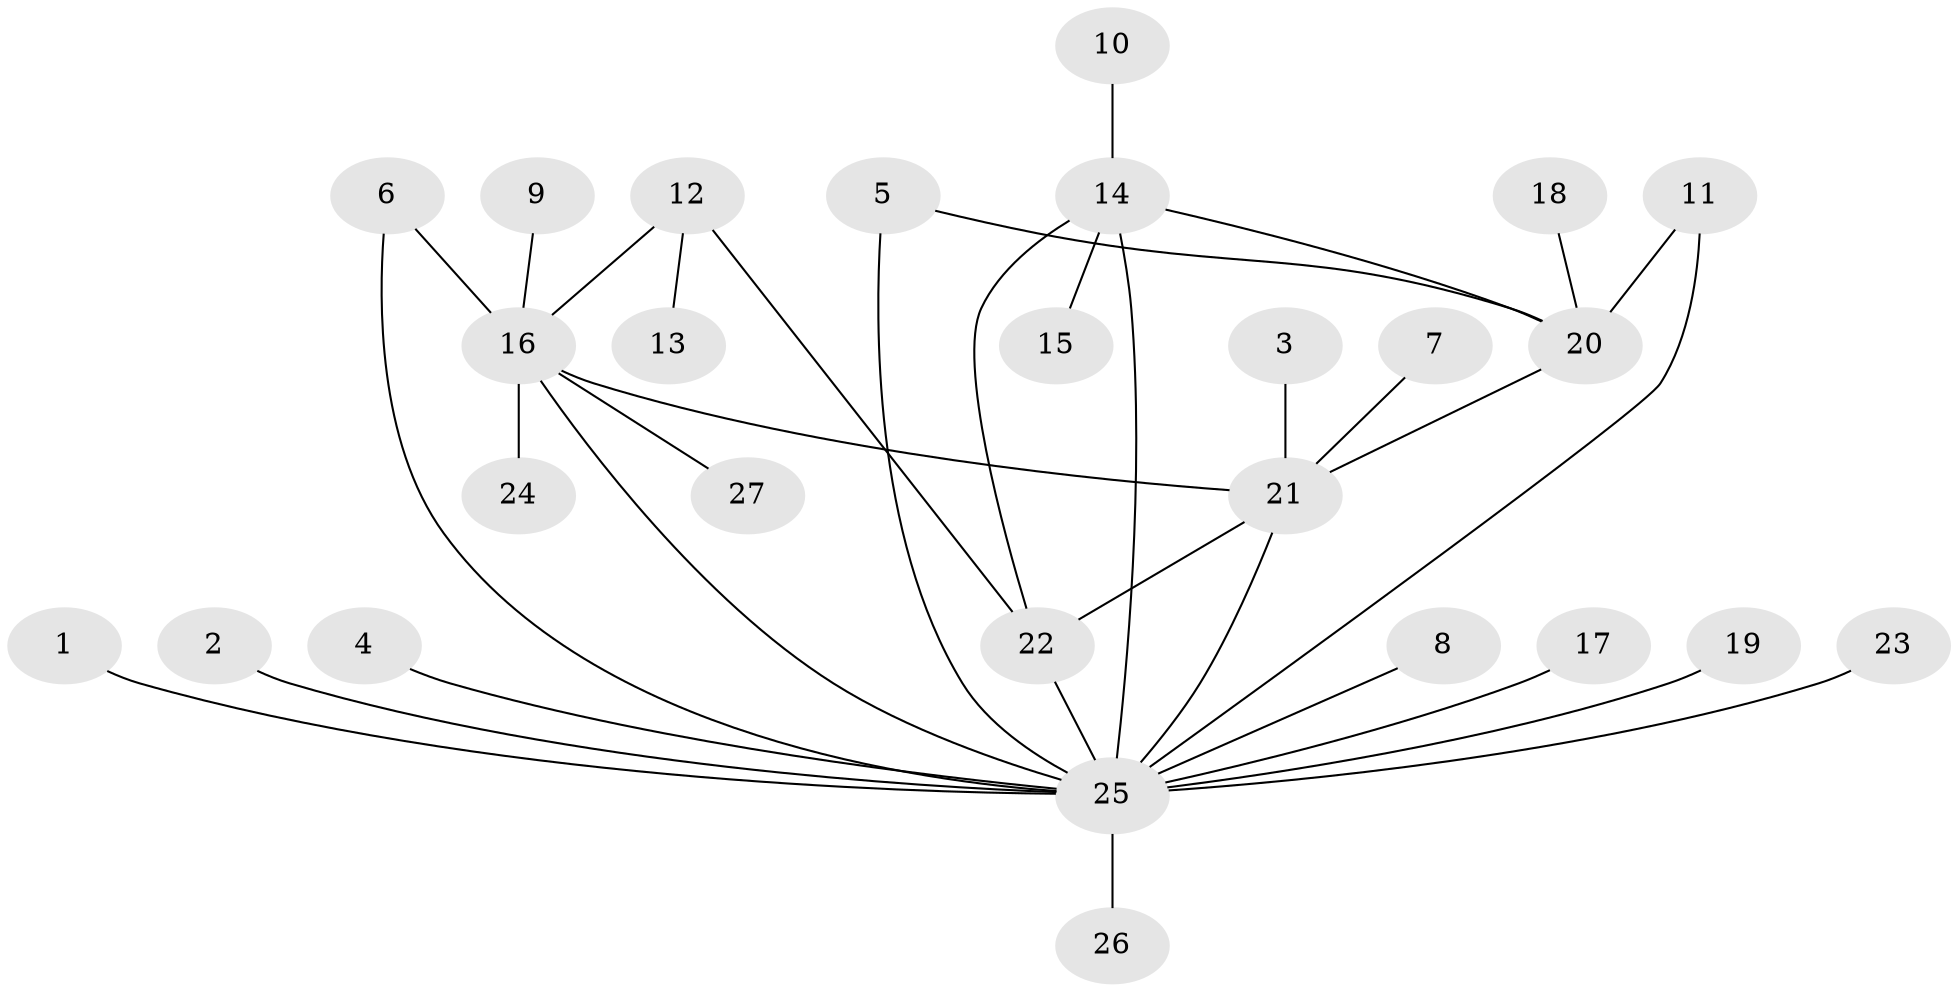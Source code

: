 // original degree distribution, {18: 0.0196078431372549, 5: 0.0196078431372549, 9: 0.0196078431372549, 1: 0.5490196078431373, 3: 0.11764705882352941, 4: 0.058823529411764705, 8: 0.0196078431372549, 2: 0.19607843137254902}
// Generated by graph-tools (version 1.1) at 2025/49/03/09/25 03:49:51]
// undirected, 27 vertices, 34 edges
graph export_dot {
graph [start="1"]
  node [color=gray90,style=filled];
  1;
  2;
  3;
  4;
  5;
  6;
  7;
  8;
  9;
  10;
  11;
  12;
  13;
  14;
  15;
  16;
  17;
  18;
  19;
  20;
  21;
  22;
  23;
  24;
  25;
  26;
  27;
  1 -- 25 [weight=1.0];
  2 -- 25 [weight=1.0];
  3 -- 21 [weight=1.0];
  4 -- 25 [weight=1.0];
  5 -- 20 [weight=1.0];
  5 -- 25 [weight=1.0];
  6 -- 16 [weight=1.0];
  6 -- 25 [weight=1.0];
  7 -- 21 [weight=1.0];
  8 -- 25 [weight=1.0];
  9 -- 16 [weight=1.0];
  10 -- 14 [weight=1.0];
  11 -- 20 [weight=1.0];
  11 -- 25 [weight=1.0];
  12 -- 13 [weight=1.0];
  12 -- 16 [weight=1.0];
  12 -- 22 [weight=1.0];
  14 -- 15 [weight=1.0];
  14 -- 20 [weight=1.0];
  14 -- 22 [weight=1.0];
  14 -- 25 [weight=1.0];
  16 -- 21 [weight=1.0];
  16 -- 24 [weight=1.0];
  16 -- 25 [weight=1.0];
  16 -- 27 [weight=1.0];
  17 -- 25 [weight=1.0];
  18 -- 20 [weight=1.0];
  19 -- 25 [weight=1.0];
  20 -- 21 [weight=1.0];
  21 -- 22 [weight=1.0];
  21 -- 25 [weight=1.0];
  22 -- 25 [weight=1.0];
  23 -- 25 [weight=1.0];
  25 -- 26 [weight=1.0];
}
